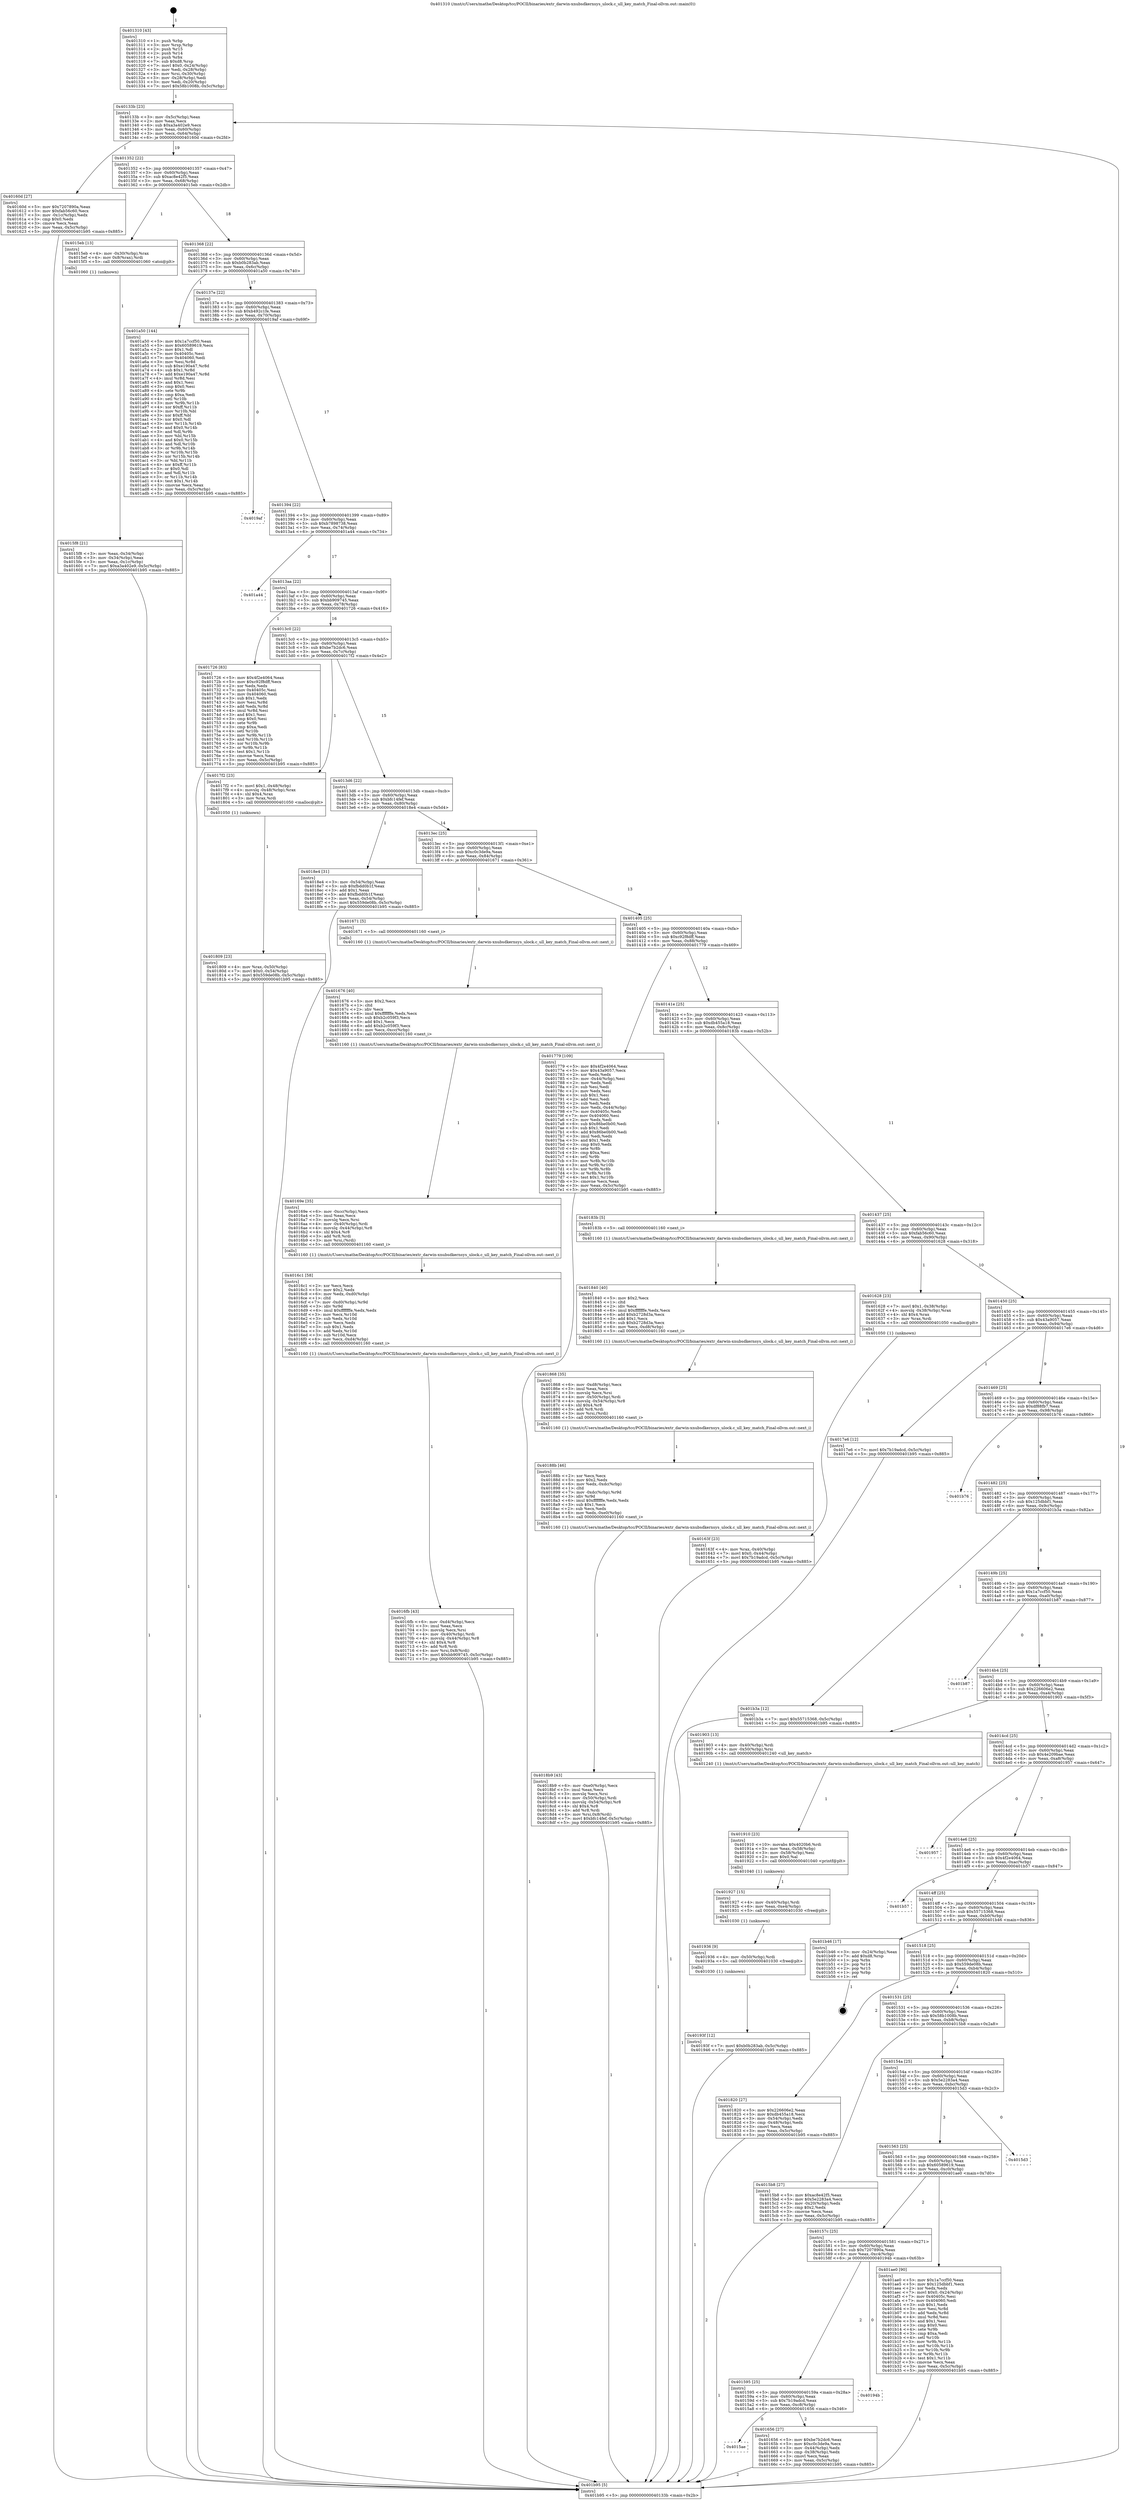 digraph "0x401310" {
  label = "0x401310 (/mnt/c/Users/mathe/Desktop/tcc/POCII/binaries/extr_darwin-xnubsdkernsys_ulock.c_ull_key_match_Final-ollvm.out::main(0))"
  labelloc = "t"
  node[shape=record]

  Entry [label="",width=0.3,height=0.3,shape=circle,fillcolor=black,style=filled]
  "0x40133b" [label="{
     0x40133b [23]\l
     | [instrs]\l
     &nbsp;&nbsp;0x40133b \<+3\>: mov -0x5c(%rbp),%eax\l
     &nbsp;&nbsp;0x40133e \<+2\>: mov %eax,%ecx\l
     &nbsp;&nbsp;0x401340 \<+6\>: sub $0xa3a402e9,%ecx\l
     &nbsp;&nbsp;0x401346 \<+3\>: mov %eax,-0x60(%rbp)\l
     &nbsp;&nbsp;0x401349 \<+3\>: mov %ecx,-0x64(%rbp)\l
     &nbsp;&nbsp;0x40134c \<+6\>: je 000000000040160d \<main+0x2fd\>\l
  }"]
  "0x40160d" [label="{
     0x40160d [27]\l
     | [instrs]\l
     &nbsp;&nbsp;0x40160d \<+5\>: mov $0x7207890a,%eax\l
     &nbsp;&nbsp;0x401612 \<+5\>: mov $0xfab56c60,%ecx\l
     &nbsp;&nbsp;0x401617 \<+3\>: mov -0x1c(%rbp),%edx\l
     &nbsp;&nbsp;0x40161a \<+3\>: cmp $0x0,%edx\l
     &nbsp;&nbsp;0x40161d \<+3\>: cmove %ecx,%eax\l
     &nbsp;&nbsp;0x401620 \<+3\>: mov %eax,-0x5c(%rbp)\l
     &nbsp;&nbsp;0x401623 \<+5\>: jmp 0000000000401b95 \<main+0x885\>\l
  }"]
  "0x401352" [label="{
     0x401352 [22]\l
     | [instrs]\l
     &nbsp;&nbsp;0x401352 \<+5\>: jmp 0000000000401357 \<main+0x47\>\l
     &nbsp;&nbsp;0x401357 \<+3\>: mov -0x60(%rbp),%eax\l
     &nbsp;&nbsp;0x40135a \<+5\>: sub $0xac8e42f5,%eax\l
     &nbsp;&nbsp;0x40135f \<+3\>: mov %eax,-0x68(%rbp)\l
     &nbsp;&nbsp;0x401362 \<+6\>: je 00000000004015eb \<main+0x2db\>\l
  }"]
  Exit [label="",width=0.3,height=0.3,shape=circle,fillcolor=black,style=filled,peripheries=2]
  "0x4015eb" [label="{
     0x4015eb [13]\l
     | [instrs]\l
     &nbsp;&nbsp;0x4015eb \<+4\>: mov -0x30(%rbp),%rax\l
     &nbsp;&nbsp;0x4015ef \<+4\>: mov 0x8(%rax),%rdi\l
     &nbsp;&nbsp;0x4015f3 \<+5\>: call 0000000000401060 \<atoi@plt\>\l
     | [calls]\l
     &nbsp;&nbsp;0x401060 \{1\} (unknown)\l
  }"]
  "0x401368" [label="{
     0x401368 [22]\l
     | [instrs]\l
     &nbsp;&nbsp;0x401368 \<+5\>: jmp 000000000040136d \<main+0x5d\>\l
     &nbsp;&nbsp;0x40136d \<+3\>: mov -0x60(%rbp),%eax\l
     &nbsp;&nbsp;0x401370 \<+5\>: sub $0xb0b283ab,%eax\l
     &nbsp;&nbsp;0x401375 \<+3\>: mov %eax,-0x6c(%rbp)\l
     &nbsp;&nbsp;0x401378 \<+6\>: je 0000000000401a50 \<main+0x740\>\l
  }"]
  "0x40193f" [label="{
     0x40193f [12]\l
     | [instrs]\l
     &nbsp;&nbsp;0x40193f \<+7\>: movl $0xb0b283ab,-0x5c(%rbp)\l
     &nbsp;&nbsp;0x401946 \<+5\>: jmp 0000000000401b95 \<main+0x885\>\l
  }"]
  "0x401a50" [label="{
     0x401a50 [144]\l
     | [instrs]\l
     &nbsp;&nbsp;0x401a50 \<+5\>: mov $0x1a7ccf50,%eax\l
     &nbsp;&nbsp;0x401a55 \<+5\>: mov $0x60589619,%ecx\l
     &nbsp;&nbsp;0x401a5a \<+2\>: mov $0x1,%dl\l
     &nbsp;&nbsp;0x401a5c \<+7\>: mov 0x40405c,%esi\l
     &nbsp;&nbsp;0x401a63 \<+7\>: mov 0x404060,%edi\l
     &nbsp;&nbsp;0x401a6a \<+3\>: mov %esi,%r8d\l
     &nbsp;&nbsp;0x401a6d \<+7\>: sub $0xe190a47,%r8d\l
     &nbsp;&nbsp;0x401a74 \<+4\>: sub $0x1,%r8d\l
     &nbsp;&nbsp;0x401a78 \<+7\>: add $0xe190a47,%r8d\l
     &nbsp;&nbsp;0x401a7f \<+4\>: imul %r8d,%esi\l
     &nbsp;&nbsp;0x401a83 \<+3\>: and $0x1,%esi\l
     &nbsp;&nbsp;0x401a86 \<+3\>: cmp $0x0,%esi\l
     &nbsp;&nbsp;0x401a89 \<+4\>: sete %r9b\l
     &nbsp;&nbsp;0x401a8d \<+3\>: cmp $0xa,%edi\l
     &nbsp;&nbsp;0x401a90 \<+4\>: setl %r10b\l
     &nbsp;&nbsp;0x401a94 \<+3\>: mov %r9b,%r11b\l
     &nbsp;&nbsp;0x401a97 \<+4\>: xor $0xff,%r11b\l
     &nbsp;&nbsp;0x401a9b \<+3\>: mov %r10b,%bl\l
     &nbsp;&nbsp;0x401a9e \<+3\>: xor $0xff,%bl\l
     &nbsp;&nbsp;0x401aa1 \<+3\>: xor $0x0,%dl\l
     &nbsp;&nbsp;0x401aa4 \<+3\>: mov %r11b,%r14b\l
     &nbsp;&nbsp;0x401aa7 \<+4\>: and $0x0,%r14b\l
     &nbsp;&nbsp;0x401aab \<+3\>: and %dl,%r9b\l
     &nbsp;&nbsp;0x401aae \<+3\>: mov %bl,%r15b\l
     &nbsp;&nbsp;0x401ab1 \<+4\>: and $0x0,%r15b\l
     &nbsp;&nbsp;0x401ab5 \<+3\>: and %dl,%r10b\l
     &nbsp;&nbsp;0x401ab8 \<+3\>: or %r9b,%r14b\l
     &nbsp;&nbsp;0x401abb \<+3\>: or %r10b,%r15b\l
     &nbsp;&nbsp;0x401abe \<+3\>: xor %r15b,%r14b\l
     &nbsp;&nbsp;0x401ac1 \<+3\>: or %bl,%r11b\l
     &nbsp;&nbsp;0x401ac4 \<+4\>: xor $0xff,%r11b\l
     &nbsp;&nbsp;0x401ac8 \<+3\>: or $0x0,%dl\l
     &nbsp;&nbsp;0x401acb \<+3\>: and %dl,%r11b\l
     &nbsp;&nbsp;0x401ace \<+3\>: or %r11b,%r14b\l
     &nbsp;&nbsp;0x401ad1 \<+4\>: test $0x1,%r14b\l
     &nbsp;&nbsp;0x401ad5 \<+3\>: cmovne %ecx,%eax\l
     &nbsp;&nbsp;0x401ad8 \<+3\>: mov %eax,-0x5c(%rbp)\l
     &nbsp;&nbsp;0x401adb \<+5\>: jmp 0000000000401b95 \<main+0x885\>\l
  }"]
  "0x40137e" [label="{
     0x40137e [22]\l
     | [instrs]\l
     &nbsp;&nbsp;0x40137e \<+5\>: jmp 0000000000401383 \<main+0x73\>\l
     &nbsp;&nbsp;0x401383 \<+3\>: mov -0x60(%rbp),%eax\l
     &nbsp;&nbsp;0x401386 \<+5\>: sub $0xb492c1fe,%eax\l
     &nbsp;&nbsp;0x40138b \<+3\>: mov %eax,-0x70(%rbp)\l
     &nbsp;&nbsp;0x40138e \<+6\>: je 00000000004019af \<main+0x69f\>\l
  }"]
  "0x401936" [label="{
     0x401936 [9]\l
     | [instrs]\l
     &nbsp;&nbsp;0x401936 \<+4\>: mov -0x50(%rbp),%rdi\l
     &nbsp;&nbsp;0x40193a \<+5\>: call 0000000000401030 \<free@plt\>\l
     | [calls]\l
     &nbsp;&nbsp;0x401030 \{1\} (unknown)\l
  }"]
  "0x4019af" [label="{
     0x4019af\l
  }", style=dashed]
  "0x401394" [label="{
     0x401394 [22]\l
     | [instrs]\l
     &nbsp;&nbsp;0x401394 \<+5\>: jmp 0000000000401399 \<main+0x89\>\l
     &nbsp;&nbsp;0x401399 \<+3\>: mov -0x60(%rbp),%eax\l
     &nbsp;&nbsp;0x40139c \<+5\>: sub $0xb7898738,%eax\l
     &nbsp;&nbsp;0x4013a1 \<+3\>: mov %eax,-0x74(%rbp)\l
     &nbsp;&nbsp;0x4013a4 \<+6\>: je 0000000000401a44 \<main+0x734\>\l
  }"]
  "0x401927" [label="{
     0x401927 [15]\l
     | [instrs]\l
     &nbsp;&nbsp;0x401927 \<+4\>: mov -0x40(%rbp),%rdi\l
     &nbsp;&nbsp;0x40192b \<+6\>: mov %eax,-0xe4(%rbp)\l
     &nbsp;&nbsp;0x401931 \<+5\>: call 0000000000401030 \<free@plt\>\l
     | [calls]\l
     &nbsp;&nbsp;0x401030 \{1\} (unknown)\l
  }"]
  "0x401a44" [label="{
     0x401a44\l
  }", style=dashed]
  "0x4013aa" [label="{
     0x4013aa [22]\l
     | [instrs]\l
     &nbsp;&nbsp;0x4013aa \<+5\>: jmp 00000000004013af \<main+0x9f\>\l
     &nbsp;&nbsp;0x4013af \<+3\>: mov -0x60(%rbp),%eax\l
     &nbsp;&nbsp;0x4013b2 \<+5\>: sub $0xbb909745,%eax\l
     &nbsp;&nbsp;0x4013b7 \<+3\>: mov %eax,-0x78(%rbp)\l
     &nbsp;&nbsp;0x4013ba \<+6\>: je 0000000000401726 \<main+0x416\>\l
  }"]
  "0x401910" [label="{
     0x401910 [23]\l
     | [instrs]\l
     &nbsp;&nbsp;0x401910 \<+10\>: movabs $0x4020b6,%rdi\l
     &nbsp;&nbsp;0x40191a \<+3\>: mov %eax,-0x58(%rbp)\l
     &nbsp;&nbsp;0x40191d \<+3\>: mov -0x58(%rbp),%esi\l
     &nbsp;&nbsp;0x401920 \<+2\>: mov $0x0,%al\l
     &nbsp;&nbsp;0x401922 \<+5\>: call 0000000000401040 \<printf@plt\>\l
     | [calls]\l
     &nbsp;&nbsp;0x401040 \{1\} (unknown)\l
  }"]
  "0x401726" [label="{
     0x401726 [83]\l
     | [instrs]\l
     &nbsp;&nbsp;0x401726 \<+5\>: mov $0x4f2e4064,%eax\l
     &nbsp;&nbsp;0x40172b \<+5\>: mov $0xc92f8dff,%ecx\l
     &nbsp;&nbsp;0x401730 \<+2\>: xor %edx,%edx\l
     &nbsp;&nbsp;0x401732 \<+7\>: mov 0x40405c,%esi\l
     &nbsp;&nbsp;0x401739 \<+7\>: mov 0x404060,%edi\l
     &nbsp;&nbsp;0x401740 \<+3\>: sub $0x1,%edx\l
     &nbsp;&nbsp;0x401743 \<+3\>: mov %esi,%r8d\l
     &nbsp;&nbsp;0x401746 \<+3\>: add %edx,%r8d\l
     &nbsp;&nbsp;0x401749 \<+4\>: imul %r8d,%esi\l
     &nbsp;&nbsp;0x40174d \<+3\>: and $0x1,%esi\l
     &nbsp;&nbsp;0x401750 \<+3\>: cmp $0x0,%esi\l
     &nbsp;&nbsp;0x401753 \<+4\>: sete %r9b\l
     &nbsp;&nbsp;0x401757 \<+3\>: cmp $0xa,%edi\l
     &nbsp;&nbsp;0x40175a \<+4\>: setl %r10b\l
     &nbsp;&nbsp;0x40175e \<+3\>: mov %r9b,%r11b\l
     &nbsp;&nbsp;0x401761 \<+3\>: and %r10b,%r11b\l
     &nbsp;&nbsp;0x401764 \<+3\>: xor %r10b,%r9b\l
     &nbsp;&nbsp;0x401767 \<+3\>: or %r9b,%r11b\l
     &nbsp;&nbsp;0x40176a \<+4\>: test $0x1,%r11b\l
     &nbsp;&nbsp;0x40176e \<+3\>: cmovne %ecx,%eax\l
     &nbsp;&nbsp;0x401771 \<+3\>: mov %eax,-0x5c(%rbp)\l
     &nbsp;&nbsp;0x401774 \<+5\>: jmp 0000000000401b95 \<main+0x885\>\l
  }"]
  "0x4013c0" [label="{
     0x4013c0 [22]\l
     | [instrs]\l
     &nbsp;&nbsp;0x4013c0 \<+5\>: jmp 00000000004013c5 \<main+0xb5\>\l
     &nbsp;&nbsp;0x4013c5 \<+3\>: mov -0x60(%rbp),%eax\l
     &nbsp;&nbsp;0x4013c8 \<+5\>: sub $0xbe7b2dc6,%eax\l
     &nbsp;&nbsp;0x4013cd \<+3\>: mov %eax,-0x7c(%rbp)\l
     &nbsp;&nbsp;0x4013d0 \<+6\>: je 00000000004017f2 \<main+0x4e2\>\l
  }"]
  "0x4018b9" [label="{
     0x4018b9 [43]\l
     | [instrs]\l
     &nbsp;&nbsp;0x4018b9 \<+6\>: mov -0xe0(%rbp),%ecx\l
     &nbsp;&nbsp;0x4018bf \<+3\>: imul %eax,%ecx\l
     &nbsp;&nbsp;0x4018c2 \<+3\>: movslq %ecx,%rsi\l
     &nbsp;&nbsp;0x4018c5 \<+4\>: mov -0x50(%rbp),%rdi\l
     &nbsp;&nbsp;0x4018c9 \<+4\>: movslq -0x54(%rbp),%r8\l
     &nbsp;&nbsp;0x4018cd \<+4\>: shl $0x4,%r8\l
     &nbsp;&nbsp;0x4018d1 \<+3\>: add %r8,%rdi\l
     &nbsp;&nbsp;0x4018d4 \<+4\>: mov %rsi,0x8(%rdi)\l
     &nbsp;&nbsp;0x4018d8 \<+7\>: movl $0xbfc14fef,-0x5c(%rbp)\l
     &nbsp;&nbsp;0x4018df \<+5\>: jmp 0000000000401b95 \<main+0x885\>\l
  }"]
  "0x4017f2" [label="{
     0x4017f2 [23]\l
     | [instrs]\l
     &nbsp;&nbsp;0x4017f2 \<+7\>: movl $0x1,-0x48(%rbp)\l
     &nbsp;&nbsp;0x4017f9 \<+4\>: movslq -0x48(%rbp),%rax\l
     &nbsp;&nbsp;0x4017fd \<+4\>: shl $0x4,%rax\l
     &nbsp;&nbsp;0x401801 \<+3\>: mov %rax,%rdi\l
     &nbsp;&nbsp;0x401804 \<+5\>: call 0000000000401050 \<malloc@plt\>\l
     | [calls]\l
     &nbsp;&nbsp;0x401050 \{1\} (unknown)\l
  }"]
  "0x4013d6" [label="{
     0x4013d6 [22]\l
     | [instrs]\l
     &nbsp;&nbsp;0x4013d6 \<+5\>: jmp 00000000004013db \<main+0xcb\>\l
     &nbsp;&nbsp;0x4013db \<+3\>: mov -0x60(%rbp),%eax\l
     &nbsp;&nbsp;0x4013de \<+5\>: sub $0xbfc14fef,%eax\l
     &nbsp;&nbsp;0x4013e3 \<+3\>: mov %eax,-0x80(%rbp)\l
     &nbsp;&nbsp;0x4013e6 \<+6\>: je 00000000004018e4 \<main+0x5d4\>\l
  }"]
  "0x40188b" [label="{
     0x40188b [46]\l
     | [instrs]\l
     &nbsp;&nbsp;0x40188b \<+2\>: xor %ecx,%ecx\l
     &nbsp;&nbsp;0x40188d \<+5\>: mov $0x2,%edx\l
     &nbsp;&nbsp;0x401892 \<+6\>: mov %edx,-0xdc(%rbp)\l
     &nbsp;&nbsp;0x401898 \<+1\>: cltd\l
     &nbsp;&nbsp;0x401899 \<+7\>: mov -0xdc(%rbp),%r9d\l
     &nbsp;&nbsp;0x4018a0 \<+3\>: idiv %r9d\l
     &nbsp;&nbsp;0x4018a3 \<+6\>: imul $0xfffffffe,%edx,%edx\l
     &nbsp;&nbsp;0x4018a9 \<+3\>: sub $0x1,%ecx\l
     &nbsp;&nbsp;0x4018ac \<+2\>: sub %ecx,%edx\l
     &nbsp;&nbsp;0x4018ae \<+6\>: mov %edx,-0xe0(%rbp)\l
     &nbsp;&nbsp;0x4018b4 \<+5\>: call 0000000000401160 \<next_i\>\l
     | [calls]\l
     &nbsp;&nbsp;0x401160 \{1\} (/mnt/c/Users/mathe/Desktop/tcc/POCII/binaries/extr_darwin-xnubsdkernsys_ulock.c_ull_key_match_Final-ollvm.out::next_i)\l
  }"]
  "0x4018e4" [label="{
     0x4018e4 [31]\l
     | [instrs]\l
     &nbsp;&nbsp;0x4018e4 \<+3\>: mov -0x54(%rbp),%eax\l
     &nbsp;&nbsp;0x4018e7 \<+5\>: sub $0xfbdd0b1f,%eax\l
     &nbsp;&nbsp;0x4018ec \<+3\>: add $0x1,%eax\l
     &nbsp;&nbsp;0x4018ef \<+5\>: add $0xfbdd0b1f,%eax\l
     &nbsp;&nbsp;0x4018f4 \<+3\>: mov %eax,-0x54(%rbp)\l
     &nbsp;&nbsp;0x4018f7 \<+7\>: movl $0x559de08b,-0x5c(%rbp)\l
     &nbsp;&nbsp;0x4018fe \<+5\>: jmp 0000000000401b95 \<main+0x885\>\l
  }"]
  "0x4013ec" [label="{
     0x4013ec [25]\l
     | [instrs]\l
     &nbsp;&nbsp;0x4013ec \<+5\>: jmp 00000000004013f1 \<main+0xe1\>\l
     &nbsp;&nbsp;0x4013f1 \<+3\>: mov -0x60(%rbp),%eax\l
     &nbsp;&nbsp;0x4013f4 \<+5\>: sub $0xc0c3de9a,%eax\l
     &nbsp;&nbsp;0x4013f9 \<+6\>: mov %eax,-0x84(%rbp)\l
     &nbsp;&nbsp;0x4013ff \<+6\>: je 0000000000401671 \<main+0x361\>\l
  }"]
  "0x401868" [label="{
     0x401868 [35]\l
     | [instrs]\l
     &nbsp;&nbsp;0x401868 \<+6\>: mov -0xd8(%rbp),%ecx\l
     &nbsp;&nbsp;0x40186e \<+3\>: imul %eax,%ecx\l
     &nbsp;&nbsp;0x401871 \<+3\>: movslq %ecx,%rsi\l
     &nbsp;&nbsp;0x401874 \<+4\>: mov -0x50(%rbp),%rdi\l
     &nbsp;&nbsp;0x401878 \<+4\>: movslq -0x54(%rbp),%r8\l
     &nbsp;&nbsp;0x40187c \<+4\>: shl $0x4,%r8\l
     &nbsp;&nbsp;0x401880 \<+3\>: add %r8,%rdi\l
     &nbsp;&nbsp;0x401883 \<+3\>: mov %rsi,(%rdi)\l
     &nbsp;&nbsp;0x401886 \<+5\>: call 0000000000401160 \<next_i\>\l
     | [calls]\l
     &nbsp;&nbsp;0x401160 \{1\} (/mnt/c/Users/mathe/Desktop/tcc/POCII/binaries/extr_darwin-xnubsdkernsys_ulock.c_ull_key_match_Final-ollvm.out::next_i)\l
  }"]
  "0x401671" [label="{
     0x401671 [5]\l
     | [instrs]\l
     &nbsp;&nbsp;0x401671 \<+5\>: call 0000000000401160 \<next_i\>\l
     | [calls]\l
     &nbsp;&nbsp;0x401160 \{1\} (/mnt/c/Users/mathe/Desktop/tcc/POCII/binaries/extr_darwin-xnubsdkernsys_ulock.c_ull_key_match_Final-ollvm.out::next_i)\l
  }"]
  "0x401405" [label="{
     0x401405 [25]\l
     | [instrs]\l
     &nbsp;&nbsp;0x401405 \<+5\>: jmp 000000000040140a \<main+0xfa\>\l
     &nbsp;&nbsp;0x40140a \<+3\>: mov -0x60(%rbp),%eax\l
     &nbsp;&nbsp;0x40140d \<+5\>: sub $0xc92f8dff,%eax\l
     &nbsp;&nbsp;0x401412 \<+6\>: mov %eax,-0x88(%rbp)\l
     &nbsp;&nbsp;0x401418 \<+6\>: je 0000000000401779 \<main+0x469\>\l
  }"]
  "0x401840" [label="{
     0x401840 [40]\l
     | [instrs]\l
     &nbsp;&nbsp;0x401840 \<+5\>: mov $0x2,%ecx\l
     &nbsp;&nbsp;0x401845 \<+1\>: cltd\l
     &nbsp;&nbsp;0x401846 \<+2\>: idiv %ecx\l
     &nbsp;&nbsp;0x401848 \<+6\>: imul $0xfffffffe,%edx,%ecx\l
     &nbsp;&nbsp;0x40184e \<+6\>: add $0xb2728d3a,%ecx\l
     &nbsp;&nbsp;0x401854 \<+3\>: add $0x1,%ecx\l
     &nbsp;&nbsp;0x401857 \<+6\>: sub $0xb2728d3a,%ecx\l
     &nbsp;&nbsp;0x40185d \<+6\>: mov %ecx,-0xd8(%rbp)\l
     &nbsp;&nbsp;0x401863 \<+5\>: call 0000000000401160 \<next_i\>\l
     | [calls]\l
     &nbsp;&nbsp;0x401160 \{1\} (/mnt/c/Users/mathe/Desktop/tcc/POCII/binaries/extr_darwin-xnubsdkernsys_ulock.c_ull_key_match_Final-ollvm.out::next_i)\l
  }"]
  "0x401779" [label="{
     0x401779 [109]\l
     | [instrs]\l
     &nbsp;&nbsp;0x401779 \<+5\>: mov $0x4f2e4064,%eax\l
     &nbsp;&nbsp;0x40177e \<+5\>: mov $0x43a9057,%ecx\l
     &nbsp;&nbsp;0x401783 \<+2\>: xor %edx,%edx\l
     &nbsp;&nbsp;0x401785 \<+3\>: mov -0x44(%rbp),%esi\l
     &nbsp;&nbsp;0x401788 \<+2\>: mov %edx,%edi\l
     &nbsp;&nbsp;0x40178a \<+2\>: sub %esi,%edi\l
     &nbsp;&nbsp;0x40178c \<+2\>: mov %edx,%esi\l
     &nbsp;&nbsp;0x40178e \<+3\>: sub $0x1,%esi\l
     &nbsp;&nbsp;0x401791 \<+2\>: add %esi,%edi\l
     &nbsp;&nbsp;0x401793 \<+2\>: sub %edi,%edx\l
     &nbsp;&nbsp;0x401795 \<+3\>: mov %edx,-0x44(%rbp)\l
     &nbsp;&nbsp;0x401798 \<+7\>: mov 0x40405c,%edx\l
     &nbsp;&nbsp;0x40179f \<+7\>: mov 0x404060,%esi\l
     &nbsp;&nbsp;0x4017a6 \<+2\>: mov %edx,%edi\l
     &nbsp;&nbsp;0x4017a8 \<+6\>: sub $0x86be0b00,%edi\l
     &nbsp;&nbsp;0x4017ae \<+3\>: sub $0x1,%edi\l
     &nbsp;&nbsp;0x4017b1 \<+6\>: add $0x86be0b00,%edi\l
     &nbsp;&nbsp;0x4017b7 \<+3\>: imul %edi,%edx\l
     &nbsp;&nbsp;0x4017ba \<+3\>: and $0x1,%edx\l
     &nbsp;&nbsp;0x4017bd \<+3\>: cmp $0x0,%edx\l
     &nbsp;&nbsp;0x4017c0 \<+4\>: sete %r8b\l
     &nbsp;&nbsp;0x4017c4 \<+3\>: cmp $0xa,%esi\l
     &nbsp;&nbsp;0x4017c7 \<+4\>: setl %r9b\l
     &nbsp;&nbsp;0x4017cb \<+3\>: mov %r8b,%r10b\l
     &nbsp;&nbsp;0x4017ce \<+3\>: and %r9b,%r10b\l
     &nbsp;&nbsp;0x4017d1 \<+3\>: xor %r9b,%r8b\l
     &nbsp;&nbsp;0x4017d4 \<+3\>: or %r8b,%r10b\l
     &nbsp;&nbsp;0x4017d7 \<+4\>: test $0x1,%r10b\l
     &nbsp;&nbsp;0x4017db \<+3\>: cmovne %ecx,%eax\l
     &nbsp;&nbsp;0x4017de \<+3\>: mov %eax,-0x5c(%rbp)\l
     &nbsp;&nbsp;0x4017e1 \<+5\>: jmp 0000000000401b95 \<main+0x885\>\l
  }"]
  "0x40141e" [label="{
     0x40141e [25]\l
     | [instrs]\l
     &nbsp;&nbsp;0x40141e \<+5\>: jmp 0000000000401423 \<main+0x113\>\l
     &nbsp;&nbsp;0x401423 \<+3\>: mov -0x60(%rbp),%eax\l
     &nbsp;&nbsp;0x401426 \<+5\>: sub $0xdb455a18,%eax\l
     &nbsp;&nbsp;0x40142b \<+6\>: mov %eax,-0x8c(%rbp)\l
     &nbsp;&nbsp;0x401431 \<+6\>: je 000000000040183b \<main+0x52b\>\l
  }"]
  "0x401809" [label="{
     0x401809 [23]\l
     | [instrs]\l
     &nbsp;&nbsp;0x401809 \<+4\>: mov %rax,-0x50(%rbp)\l
     &nbsp;&nbsp;0x40180d \<+7\>: movl $0x0,-0x54(%rbp)\l
     &nbsp;&nbsp;0x401814 \<+7\>: movl $0x559de08b,-0x5c(%rbp)\l
     &nbsp;&nbsp;0x40181b \<+5\>: jmp 0000000000401b95 \<main+0x885\>\l
  }"]
  "0x40183b" [label="{
     0x40183b [5]\l
     | [instrs]\l
     &nbsp;&nbsp;0x40183b \<+5\>: call 0000000000401160 \<next_i\>\l
     | [calls]\l
     &nbsp;&nbsp;0x401160 \{1\} (/mnt/c/Users/mathe/Desktop/tcc/POCII/binaries/extr_darwin-xnubsdkernsys_ulock.c_ull_key_match_Final-ollvm.out::next_i)\l
  }"]
  "0x401437" [label="{
     0x401437 [25]\l
     | [instrs]\l
     &nbsp;&nbsp;0x401437 \<+5\>: jmp 000000000040143c \<main+0x12c\>\l
     &nbsp;&nbsp;0x40143c \<+3\>: mov -0x60(%rbp),%eax\l
     &nbsp;&nbsp;0x40143f \<+5\>: sub $0xfab56c60,%eax\l
     &nbsp;&nbsp;0x401444 \<+6\>: mov %eax,-0x90(%rbp)\l
     &nbsp;&nbsp;0x40144a \<+6\>: je 0000000000401628 \<main+0x318\>\l
  }"]
  "0x4016fb" [label="{
     0x4016fb [43]\l
     | [instrs]\l
     &nbsp;&nbsp;0x4016fb \<+6\>: mov -0xd4(%rbp),%ecx\l
     &nbsp;&nbsp;0x401701 \<+3\>: imul %eax,%ecx\l
     &nbsp;&nbsp;0x401704 \<+3\>: movslq %ecx,%rsi\l
     &nbsp;&nbsp;0x401707 \<+4\>: mov -0x40(%rbp),%rdi\l
     &nbsp;&nbsp;0x40170b \<+4\>: movslq -0x44(%rbp),%r8\l
     &nbsp;&nbsp;0x40170f \<+4\>: shl $0x4,%r8\l
     &nbsp;&nbsp;0x401713 \<+3\>: add %r8,%rdi\l
     &nbsp;&nbsp;0x401716 \<+4\>: mov %rsi,0x8(%rdi)\l
     &nbsp;&nbsp;0x40171a \<+7\>: movl $0xbb909745,-0x5c(%rbp)\l
     &nbsp;&nbsp;0x401721 \<+5\>: jmp 0000000000401b95 \<main+0x885\>\l
  }"]
  "0x401628" [label="{
     0x401628 [23]\l
     | [instrs]\l
     &nbsp;&nbsp;0x401628 \<+7\>: movl $0x1,-0x38(%rbp)\l
     &nbsp;&nbsp;0x40162f \<+4\>: movslq -0x38(%rbp),%rax\l
     &nbsp;&nbsp;0x401633 \<+4\>: shl $0x4,%rax\l
     &nbsp;&nbsp;0x401637 \<+3\>: mov %rax,%rdi\l
     &nbsp;&nbsp;0x40163a \<+5\>: call 0000000000401050 \<malloc@plt\>\l
     | [calls]\l
     &nbsp;&nbsp;0x401050 \{1\} (unknown)\l
  }"]
  "0x401450" [label="{
     0x401450 [25]\l
     | [instrs]\l
     &nbsp;&nbsp;0x401450 \<+5\>: jmp 0000000000401455 \<main+0x145\>\l
     &nbsp;&nbsp;0x401455 \<+3\>: mov -0x60(%rbp),%eax\l
     &nbsp;&nbsp;0x401458 \<+5\>: sub $0x43a9057,%eax\l
     &nbsp;&nbsp;0x40145d \<+6\>: mov %eax,-0x94(%rbp)\l
     &nbsp;&nbsp;0x401463 \<+6\>: je 00000000004017e6 \<main+0x4d6\>\l
  }"]
  "0x4016c1" [label="{
     0x4016c1 [58]\l
     | [instrs]\l
     &nbsp;&nbsp;0x4016c1 \<+2\>: xor %ecx,%ecx\l
     &nbsp;&nbsp;0x4016c3 \<+5\>: mov $0x2,%edx\l
     &nbsp;&nbsp;0x4016c8 \<+6\>: mov %edx,-0xd0(%rbp)\l
     &nbsp;&nbsp;0x4016ce \<+1\>: cltd\l
     &nbsp;&nbsp;0x4016cf \<+7\>: mov -0xd0(%rbp),%r9d\l
     &nbsp;&nbsp;0x4016d6 \<+3\>: idiv %r9d\l
     &nbsp;&nbsp;0x4016d9 \<+6\>: imul $0xfffffffe,%edx,%edx\l
     &nbsp;&nbsp;0x4016df \<+3\>: mov %ecx,%r10d\l
     &nbsp;&nbsp;0x4016e2 \<+3\>: sub %edx,%r10d\l
     &nbsp;&nbsp;0x4016e5 \<+2\>: mov %ecx,%edx\l
     &nbsp;&nbsp;0x4016e7 \<+3\>: sub $0x1,%edx\l
     &nbsp;&nbsp;0x4016ea \<+3\>: add %edx,%r10d\l
     &nbsp;&nbsp;0x4016ed \<+3\>: sub %r10d,%ecx\l
     &nbsp;&nbsp;0x4016f0 \<+6\>: mov %ecx,-0xd4(%rbp)\l
     &nbsp;&nbsp;0x4016f6 \<+5\>: call 0000000000401160 \<next_i\>\l
     | [calls]\l
     &nbsp;&nbsp;0x401160 \{1\} (/mnt/c/Users/mathe/Desktop/tcc/POCII/binaries/extr_darwin-xnubsdkernsys_ulock.c_ull_key_match_Final-ollvm.out::next_i)\l
  }"]
  "0x4017e6" [label="{
     0x4017e6 [12]\l
     | [instrs]\l
     &nbsp;&nbsp;0x4017e6 \<+7\>: movl $0x7b19adcd,-0x5c(%rbp)\l
     &nbsp;&nbsp;0x4017ed \<+5\>: jmp 0000000000401b95 \<main+0x885\>\l
  }"]
  "0x401469" [label="{
     0x401469 [25]\l
     | [instrs]\l
     &nbsp;&nbsp;0x401469 \<+5\>: jmp 000000000040146e \<main+0x15e\>\l
     &nbsp;&nbsp;0x40146e \<+3\>: mov -0x60(%rbp),%eax\l
     &nbsp;&nbsp;0x401471 \<+5\>: sub $0xdf88fb7,%eax\l
     &nbsp;&nbsp;0x401476 \<+6\>: mov %eax,-0x98(%rbp)\l
     &nbsp;&nbsp;0x40147c \<+6\>: je 0000000000401b76 \<main+0x866\>\l
  }"]
  "0x40169e" [label="{
     0x40169e [35]\l
     | [instrs]\l
     &nbsp;&nbsp;0x40169e \<+6\>: mov -0xcc(%rbp),%ecx\l
     &nbsp;&nbsp;0x4016a4 \<+3\>: imul %eax,%ecx\l
     &nbsp;&nbsp;0x4016a7 \<+3\>: movslq %ecx,%rsi\l
     &nbsp;&nbsp;0x4016aa \<+4\>: mov -0x40(%rbp),%rdi\l
     &nbsp;&nbsp;0x4016ae \<+4\>: movslq -0x44(%rbp),%r8\l
     &nbsp;&nbsp;0x4016b2 \<+4\>: shl $0x4,%r8\l
     &nbsp;&nbsp;0x4016b6 \<+3\>: add %r8,%rdi\l
     &nbsp;&nbsp;0x4016b9 \<+3\>: mov %rsi,(%rdi)\l
     &nbsp;&nbsp;0x4016bc \<+5\>: call 0000000000401160 \<next_i\>\l
     | [calls]\l
     &nbsp;&nbsp;0x401160 \{1\} (/mnt/c/Users/mathe/Desktop/tcc/POCII/binaries/extr_darwin-xnubsdkernsys_ulock.c_ull_key_match_Final-ollvm.out::next_i)\l
  }"]
  "0x401b76" [label="{
     0x401b76\l
  }", style=dashed]
  "0x401482" [label="{
     0x401482 [25]\l
     | [instrs]\l
     &nbsp;&nbsp;0x401482 \<+5\>: jmp 0000000000401487 \<main+0x177\>\l
     &nbsp;&nbsp;0x401487 \<+3\>: mov -0x60(%rbp),%eax\l
     &nbsp;&nbsp;0x40148a \<+5\>: sub $0x125dbbf1,%eax\l
     &nbsp;&nbsp;0x40148f \<+6\>: mov %eax,-0x9c(%rbp)\l
     &nbsp;&nbsp;0x401495 \<+6\>: je 0000000000401b3a \<main+0x82a\>\l
  }"]
  "0x401676" [label="{
     0x401676 [40]\l
     | [instrs]\l
     &nbsp;&nbsp;0x401676 \<+5\>: mov $0x2,%ecx\l
     &nbsp;&nbsp;0x40167b \<+1\>: cltd\l
     &nbsp;&nbsp;0x40167c \<+2\>: idiv %ecx\l
     &nbsp;&nbsp;0x40167e \<+6\>: imul $0xfffffffe,%edx,%ecx\l
     &nbsp;&nbsp;0x401684 \<+6\>: sub $0xb2c059f3,%ecx\l
     &nbsp;&nbsp;0x40168a \<+3\>: add $0x1,%ecx\l
     &nbsp;&nbsp;0x40168d \<+6\>: add $0xb2c059f3,%ecx\l
     &nbsp;&nbsp;0x401693 \<+6\>: mov %ecx,-0xcc(%rbp)\l
     &nbsp;&nbsp;0x401699 \<+5\>: call 0000000000401160 \<next_i\>\l
     | [calls]\l
     &nbsp;&nbsp;0x401160 \{1\} (/mnt/c/Users/mathe/Desktop/tcc/POCII/binaries/extr_darwin-xnubsdkernsys_ulock.c_ull_key_match_Final-ollvm.out::next_i)\l
  }"]
  "0x401b3a" [label="{
     0x401b3a [12]\l
     | [instrs]\l
     &nbsp;&nbsp;0x401b3a \<+7\>: movl $0x55715368,-0x5c(%rbp)\l
     &nbsp;&nbsp;0x401b41 \<+5\>: jmp 0000000000401b95 \<main+0x885\>\l
  }"]
  "0x40149b" [label="{
     0x40149b [25]\l
     | [instrs]\l
     &nbsp;&nbsp;0x40149b \<+5\>: jmp 00000000004014a0 \<main+0x190\>\l
     &nbsp;&nbsp;0x4014a0 \<+3\>: mov -0x60(%rbp),%eax\l
     &nbsp;&nbsp;0x4014a3 \<+5\>: sub $0x1a7ccf50,%eax\l
     &nbsp;&nbsp;0x4014a8 \<+6\>: mov %eax,-0xa0(%rbp)\l
     &nbsp;&nbsp;0x4014ae \<+6\>: je 0000000000401b87 \<main+0x877\>\l
  }"]
  "0x4015ae" [label="{
     0x4015ae\l
  }", style=dashed]
  "0x401b87" [label="{
     0x401b87\l
  }", style=dashed]
  "0x4014b4" [label="{
     0x4014b4 [25]\l
     | [instrs]\l
     &nbsp;&nbsp;0x4014b4 \<+5\>: jmp 00000000004014b9 \<main+0x1a9\>\l
     &nbsp;&nbsp;0x4014b9 \<+3\>: mov -0x60(%rbp),%eax\l
     &nbsp;&nbsp;0x4014bc \<+5\>: sub $0x226606e2,%eax\l
     &nbsp;&nbsp;0x4014c1 \<+6\>: mov %eax,-0xa4(%rbp)\l
     &nbsp;&nbsp;0x4014c7 \<+6\>: je 0000000000401903 \<main+0x5f3\>\l
  }"]
  "0x401656" [label="{
     0x401656 [27]\l
     | [instrs]\l
     &nbsp;&nbsp;0x401656 \<+5\>: mov $0xbe7b2dc6,%eax\l
     &nbsp;&nbsp;0x40165b \<+5\>: mov $0xc0c3de9a,%ecx\l
     &nbsp;&nbsp;0x401660 \<+3\>: mov -0x44(%rbp),%edx\l
     &nbsp;&nbsp;0x401663 \<+3\>: cmp -0x38(%rbp),%edx\l
     &nbsp;&nbsp;0x401666 \<+3\>: cmovl %ecx,%eax\l
     &nbsp;&nbsp;0x401669 \<+3\>: mov %eax,-0x5c(%rbp)\l
     &nbsp;&nbsp;0x40166c \<+5\>: jmp 0000000000401b95 \<main+0x885\>\l
  }"]
  "0x401903" [label="{
     0x401903 [13]\l
     | [instrs]\l
     &nbsp;&nbsp;0x401903 \<+4\>: mov -0x40(%rbp),%rdi\l
     &nbsp;&nbsp;0x401907 \<+4\>: mov -0x50(%rbp),%rsi\l
     &nbsp;&nbsp;0x40190b \<+5\>: call 0000000000401240 \<ull_key_match\>\l
     | [calls]\l
     &nbsp;&nbsp;0x401240 \{1\} (/mnt/c/Users/mathe/Desktop/tcc/POCII/binaries/extr_darwin-xnubsdkernsys_ulock.c_ull_key_match_Final-ollvm.out::ull_key_match)\l
  }"]
  "0x4014cd" [label="{
     0x4014cd [25]\l
     | [instrs]\l
     &nbsp;&nbsp;0x4014cd \<+5\>: jmp 00000000004014d2 \<main+0x1c2\>\l
     &nbsp;&nbsp;0x4014d2 \<+3\>: mov -0x60(%rbp),%eax\l
     &nbsp;&nbsp;0x4014d5 \<+5\>: sub $0x4e209bae,%eax\l
     &nbsp;&nbsp;0x4014da \<+6\>: mov %eax,-0xa8(%rbp)\l
     &nbsp;&nbsp;0x4014e0 \<+6\>: je 0000000000401957 \<main+0x647\>\l
  }"]
  "0x401595" [label="{
     0x401595 [25]\l
     | [instrs]\l
     &nbsp;&nbsp;0x401595 \<+5\>: jmp 000000000040159a \<main+0x28a\>\l
     &nbsp;&nbsp;0x40159a \<+3\>: mov -0x60(%rbp),%eax\l
     &nbsp;&nbsp;0x40159d \<+5\>: sub $0x7b19adcd,%eax\l
     &nbsp;&nbsp;0x4015a2 \<+6\>: mov %eax,-0xc8(%rbp)\l
     &nbsp;&nbsp;0x4015a8 \<+6\>: je 0000000000401656 \<main+0x346\>\l
  }"]
  "0x401957" [label="{
     0x401957\l
  }", style=dashed]
  "0x4014e6" [label="{
     0x4014e6 [25]\l
     | [instrs]\l
     &nbsp;&nbsp;0x4014e6 \<+5\>: jmp 00000000004014eb \<main+0x1db\>\l
     &nbsp;&nbsp;0x4014eb \<+3\>: mov -0x60(%rbp),%eax\l
     &nbsp;&nbsp;0x4014ee \<+5\>: sub $0x4f2e4064,%eax\l
     &nbsp;&nbsp;0x4014f3 \<+6\>: mov %eax,-0xac(%rbp)\l
     &nbsp;&nbsp;0x4014f9 \<+6\>: je 0000000000401b57 \<main+0x847\>\l
  }"]
  "0x40194b" [label="{
     0x40194b\l
  }", style=dashed]
  "0x401b57" [label="{
     0x401b57\l
  }", style=dashed]
  "0x4014ff" [label="{
     0x4014ff [25]\l
     | [instrs]\l
     &nbsp;&nbsp;0x4014ff \<+5\>: jmp 0000000000401504 \<main+0x1f4\>\l
     &nbsp;&nbsp;0x401504 \<+3\>: mov -0x60(%rbp),%eax\l
     &nbsp;&nbsp;0x401507 \<+5\>: sub $0x55715368,%eax\l
     &nbsp;&nbsp;0x40150c \<+6\>: mov %eax,-0xb0(%rbp)\l
     &nbsp;&nbsp;0x401512 \<+6\>: je 0000000000401b46 \<main+0x836\>\l
  }"]
  "0x40157c" [label="{
     0x40157c [25]\l
     | [instrs]\l
     &nbsp;&nbsp;0x40157c \<+5\>: jmp 0000000000401581 \<main+0x271\>\l
     &nbsp;&nbsp;0x401581 \<+3\>: mov -0x60(%rbp),%eax\l
     &nbsp;&nbsp;0x401584 \<+5\>: sub $0x7207890a,%eax\l
     &nbsp;&nbsp;0x401589 \<+6\>: mov %eax,-0xc4(%rbp)\l
     &nbsp;&nbsp;0x40158f \<+6\>: je 000000000040194b \<main+0x63b\>\l
  }"]
  "0x401b46" [label="{
     0x401b46 [17]\l
     | [instrs]\l
     &nbsp;&nbsp;0x401b46 \<+3\>: mov -0x24(%rbp),%eax\l
     &nbsp;&nbsp;0x401b49 \<+7\>: add $0xd8,%rsp\l
     &nbsp;&nbsp;0x401b50 \<+1\>: pop %rbx\l
     &nbsp;&nbsp;0x401b51 \<+2\>: pop %r14\l
     &nbsp;&nbsp;0x401b53 \<+2\>: pop %r15\l
     &nbsp;&nbsp;0x401b55 \<+1\>: pop %rbp\l
     &nbsp;&nbsp;0x401b56 \<+1\>: ret\l
  }"]
  "0x401518" [label="{
     0x401518 [25]\l
     | [instrs]\l
     &nbsp;&nbsp;0x401518 \<+5\>: jmp 000000000040151d \<main+0x20d\>\l
     &nbsp;&nbsp;0x40151d \<+3\>: mov -0x60(%rbp),%eax\l
     &nbsp;&nbsp;0x401520 \<+5\>: sub $0x559de08b,%eax\l
     &nbsp;&nbsp;0x401525 \<+6\>: mov %eax,-0xb4(%rbp)\l
     &nbsp;&nbsp;0x40152b \<+6\>: je 0000000000401820 \<main+0x510\>\l
  }"]
  "0x401ae0" [label="{
     0x401ae0 [90]\l
     | [instrs]\l
     &nbsp;&nbsp;0x401ae0 \<+5\>: mov $0x1a7ccf50,%eax\l
     &nbsp;&nbsp;0x401ae5 \<+5\>: mov $0x125dbbf1,%ecx\l
     &nbsp;&nbsp;0x401aea \<+2\>: xor %edx,%edx\l
     &nbsp;&nbsp;0x401aec \<+7\>: movl $0x0,-0x24(%rbp)\l
     &nbsp;&nbsp;0x401af3 \<+7\>: mov 0x40405c,%esi\l
     &nbsp;&nbsp;0x401afa \<+7\>: mov 0x404060,%edi\l
     &nbsp;&nbsp;0x401b01 \<+3\>: sub $0x1,%edx\l
     &nbsp;&nbsp;0x401b04 \<+3\>: mov %esi,%r8d\l
     &nbsp;&nbsp;0x401b07 \<+3\>: add %edx,%r8d\l
     &nbsp;&nbsp;0x401b0a \<+4\>: imul %r8d,%esi\l
     &nbsp;&nbsp;0x401b0e \<+3\>: and $0x1,%esi\l
     &nbsp;&nbsp;0x401b11 \<+3\>: cmp $0x0,%esi\l
     &nbsp;&nbsp;0x401b14 \<+4\>: sete %r9b\l
     &nbsp;&nbsp;0x401b18 \<+3\>: cmp $0xa,%edi\l
     &nbsp;&nbsp;0x401b1b \<+4\>: setl %r10b\l
     &nbsp;&nbsp;0x401b1f \<+3\>: mov %r9b,%r11b\l
     &nbsp;&nbsp;0x401b22 \<+3\>: and %r10b,%r11b\l
     &nbsp;&nbsp;0x401b25 \<+3\>: xor %r10b,%r9b\l
     &nbsp;&nbsp;0x401b28 \<+3\>: or %r9b,%r11b\l
     &nbsp;&nbsp;0x401b2b \<+4\>: test $0x1,%r11b\l
     &nbsp;&nbsp;0x401b2f \<+3\>: cmovne %ecx,%eax\l
     &nbsp;&nbsp;0x401b32 \<+3\>: mov %eax,-0x5c(%rbp)\l
     &nbsp;&nbsp;0x401b35 \<+5\>: jmp 0000000000401b95 \<main+0x885\>\l
  }"]
  "0x401820" [label="{
     0x401820 [27]\l
     | [instrs]\l
     &nbsp;&nbsp;0x401820 \<+5\>: mov $0x226606e2,%eax\l
     &nbsp;&nbsp;0x401825 \<+5\>: mov $0xdb455a18,%ecx\l
     &nbsp;&nbsp;0x40182a \<+3\>: mov -0x54(%rbp),%edx\l
     &nbsp;&nbsp;0x40182d \<+3\>: cmp -0x48(%rbp),%edx\l
     &nbsp;&nbsp;0x401830 \<+3\>: cmovl %ecx,%eax\l
     &nbsp;&nbsp;0x401833 \<+3\>: mov %eax,-0x5c(%rbp)\l
     &nbsp;&nbsp;0x401836 \<+5\>: jmp 0000000000401b95 \<main+0x885\>\l
  }"]
  "0x401531" [label="{
     0x401531 [25]\l
     | [instrs]\l
     &nbsp;&nbsp;0x401531 \<+5\>: jmp 0000000000401536 \<main+0x226\>\l
     &nbsp;&nbsp;0x401536 \<+3\>: mov -0x60(%rbp),%eax\l
     &nbsp;&nbsp;0x401539 \<+5\>: sub $0x58b1008b,%eax\l
     &nbsp;&nbsp;0x40153e \<+6\>: mov %eax,-0xb8(%rbp)\l
     &nbsp;&nbsp;0x401544 \<+6\>: je 00000000004015b8 \<main+0x2a8\>\l
  }"]
  "0x401563" [label="{
     0x401563 [25]\l
     | [instrs]\l
     &nbsp;&nbsp;0x401563 \<+5\>: jmp 0000000000401568 \<main+0x258\>\l
     &nbsp;&nbsp;0x401568 \<+3\>: mov -0x60(%rbp),%eax\l
     &nbsp;&nbsp;0x40156b \<+5\>: sub $0x60589619,%eax\l
     &nbsp;&nbsp;0x401570 \<+6\>: mov %eax,-0xc0(%rbp)\l
     &nbsp;&nbsp;0x401576 \<+6\>: je 0000000000401ae0 \<main+0x7d0\>\l
  }"]
  "0x4015b8" [label="{
     0x4015b8 [27]\l
     | [instrs]\l
     &nbsp;&nbsp;0x4015b8 \<+5\>: mov $0xac8e42f5,%eax\l
     &nbsp;&nbsp;0x4015bd \<+5\>: mov $0x5e2283a4,%ecx\l
     &nbsp;&nbsp;0x4015c2 \<+3\>: mov -0x20(%rbp),%edx\l
     &nbsp;&nbsp;0x4015c5 \<+3\>: cmp $0x2,%edx\l
     &nbsp;&nbsp;0x4015c8 \<+3\>: cmovne %ecx,%eax\l
     &nbsp;&nbsp;0x4015cb \<+3\>: mov %eax,-0x5c(%rbp)\l
     &nbsp;&nbsp;0x4015ce \<+5\>: jmp 0000000000401b95 \<main+0x885\>\l
  }"]
  "0x40154a" [label="{
     0x40154a [25]\l
     | [instrs]\l
     &nbsp;&nbsp;0x40154a \<+5\>: jmp 000000000040154f \<main+0x23f\>\l
     &nbsp;&nbsp;0x40154f \<+3\>: mov -0x60(%rbp),%eax\l
     &nbsp;&nbsp;0x401552 \<+5\>: sub $0x5e2283a4,%eax\l
     &nbsp;&nbsp;0x401557 \<+6\>: mov %eax,-0xbc(%rbp)\l
     &nbsp;&nbsp;0x40155d \<+6\>: je 00000000004015d3 \<main+0x2c3\>\l
  }"]
  "0x401b95" [label="{
     0x401b95 [5]\l
     | [instrs]\l
     &nbsp;&nbsp;0x401b95 \<+5\>: jmp 000000000040133b \<main+0x2b\>\l
  }"]
  "0x401310" [label="{
     0x401310 [43]\l
     | [instrs]\l
     &nbsp;&nbsp;0x401310 \<+1\>: push %rbp\l
     &nbsp;&nbsp;0x401311 \<+3\>: mov %rsp,%rbp\l
     &nbsp;&nbsp;0x401314 \<+2\>: push %r15\l
     &nbsp;&nbsp;0x401316 \<+2\>: push %r14\l
     &nbsp;&nbsp;0x401318 \<+1\>: push %rbx\l
     &nbsp;&nbsp;0x401319 \<+7\>: sub $0xd8,%rsp\l
     &nbsp;&nbsp;0x401320 \<+7\>: movl $0x0,-0x24(%rbp)\l
     &nbsp;&nbsp;0x401327 \<+3\>: mov %edi,-0x28(%rbp)\l
     &nbsp;&nbsp;0x40132a \<+4\>: mov %rsi,-0x30(%rbp)\l
     &nbsp;&nbsp;0x40132e \<+3\>: mov -0x28(%rbp),%edi\l
     &nbsp;&nbsp;0x401331 \<+3\>: mov %edi,-0x20(%rbp)\l
     &nbsp;&nbsp;0x401334 \<+7\>: movl $0x58b1008b,-0x5c(%rbp)\l
  }"]
  "0x4015f8" [label="{
     0x4015f8 [21]\l
     | [instrs]\l
     &nbsp;&nbsp;0x4015f8 \<+3\>: mov %eax,-0x34(%rbp)\l
     &nbsp;&nbsp;0x4015fb \<+3\>: mov -0x34(%rbp),%eax\l
     &nbsp;&nbsp;0x4015fe \<+3\>: mov %eax,-0x1c(%rbp)\l
     &nbsp;&nbsp;0x401601 \<+7\>: movl $0xa3a402e9,-0x5c(%rbp)\l
     &nbsp;&nbsp;0x401608 \<+5\>: jmp 0000000000401b95 \<main+0x885\>\l
  }"]
  "0x40163f" [label="{
     0x40163f [23]\l
     | [instrs]\l
     &nbsp;&nbsp;0x40163f \<+4\>: mov %rax,-0x40(%rbp)\l
     &nbsp;&nbsp;0x401643 \<+7\>: movl $0x0,-0x44(%rbp)\l
     &nbsp;&nbsp;0x40164a \<+7\>: movl $0x7b19adcd,-0x5c(%rbp)\l
     &nbsp;&nbsp;0x401651 \<+5\>: jmp 0000000000401b95 \<main+0x885\>\l
  }"]
  "0x4015d3" [label="{
     0x4015d3\l
  }", style=dashed]
  Entry -> "0x401310" [label=" 1"]
  "0x40133b" -> "0x40160d" [label=" 1"]
  "0x40133b" -> "0x401352" [label=" 19"]
  "0x401b46" -> Exit [label=" 1"]
  "0x401352" -> "0x4015eb" [label=" 1"]
  "0x401352" -> "0x401368" [label=" 18"]
  "0x401b3a" -> "0x401b95" [label=" 1"]
  "0x401368" -> "0x401a50" [label=" 1"]
  "0x401368" -> "0x40137e" [label=" 17"]
  "0x401ae0" -> "0x401b95" [label=" 1"]
  "0x40137e" -> "0x4019af" [label=" 0"]
  "0x40137e" -> "0x401394" [label=" 17"]
  "0x401a50" -> "0x401b95" [label=" 1"]
  "0x401394" -> "0x401a44" [label=" 0"]
  "0x401394" -> "0x4013aa" [label=" 17"]
  "0x40193f" -> "0x401b95" [label=" 1"]
  "0x4013aa" -> "0x401726" [label=" 1"]
  "0x4013aa" -> "0x4013c0" [label=" 16"]
  "0x401936" -> "0x40193f" [label=" 1"]
  "0x4013c0" -> "0x4017f2" [label=" 1"]
  "0x4013c0" -> "0x4013d6" [label=" 15"]
  "0x401927" -> "0x401936" [label=" 1"]
  "0x4013d6" -> "0x4018e4" [label=" 1"]
  "0x4013d6" -> "0x4013ec" [label=" 14"]
  "0x401910" -> "0x401927" [label=" 1"]
  "0x4013ec" -> "0x401671" [label=" 1"]
  "0x4013ec" -> "0x401405" [label=" 13"]
  "0x401903" -> "0x401910" [label=" 1"]
  "0x401405" -> "0x401779" [label=" 1"]
  "0x401405" -> "0x40141e" [label=" 12"]
  "0x4018e4" -> "0x401b95" [label=" 1"]
  "0x40141e" -> "0x40183b" [label=" 1"]
  "0x40141e" -> "0x401437" [label=" 11"]
  "0x4018b9" -> "0x401b95" [label=" 1"]
  "0x401437" -> "0x401628" [label=" 1"]
  "0x401437" -> "0x401450" [label=" 10"]
  "0x40188b" -> "0x4018b9" [label=" 1"]
  "0x401450" -> "0x4017e6" [label=" 1"]
  "0x401450" -> "0x401469" [label=" 9"]
  "0x401868" -> "0x40188b" [label=" 1"]
  "0x401469" -> "0x401b76" [label=" 0"]
  "0x401469" -> "0x401482" [label=" 9"]
  "0x401840" -> "0x401868" [label=" 1"]
  "0x401482" -> "0x401b3a" [label=" 1"]
  "0x401482" -> "0x40149b" [label=" 8"]
  "0x40183b" -> "0x401840" [label=" 1"]
  "0x40149b" -> "0x401b87" [label=" 0"]
  "0x40149b" -> "0x4014b4" [label=" 8"]
  "0x401820" -> "0x401b95" [label=" 2"]
  "0x4014b4" -> "0x401903" [label=" 1"]
  "0x4014b4" -> "0x4014cd" [label=" 7"]
  "0x401809" -> "0x401b95" [label=" 1"]
  "0x4014cd" -> "0x401957" [label=" 0"]
  "0x4014cd" -> "0x4014e6" [label=" 7"]
  "0x4017e6" -> "0x401b95" [label=" 1"]
  "0x4014e6" -> "0x401b57" [label=" 0"]
  "0x4014e6" -> "0x4014ff" [label=" 7"]
  "0x401779" -> "0x401b95" [label=" 1"]
  "0x4014ff" -> "0x401b46" [label=" 1"]
  "0x4014ff" -> "0x401518" [label=" 6"]
  "0x4016fb" -> "0x401b95" [label=" 1"]
  "0x401518" -> "0x401820" [label=" 2"]
  "0x401518" -> "0x401531" [label=" 4"]
  "0x4016c1" -> "0x4016fb" [label=" 1"]
  "0x401531" -> "0x4015b8" [label=" 1"]
  "0x401531" -> "0x40154a" [label=" 3"]
  "0x4015b8" -> "0x401b95" [label=" 1"]
  "0x401310" -> "0x40133b" [label=" 1"]
  "0x401b95" -> "0x40133b" [label=" 19"]
  "0x4015eb" -> "0x4015f8" [label=" 1"]
  "0x4015f8" -> "0x401b95" [label=" 1"]
  "0x40160d" -> "0x401b95" [label=" 1"]
  "0x401628" -> "0x40163f" [label=" 1"]
  "0x40163f" -> "0x401b95" [label=" 1"]
  "0x401676" -> "0x40169e" [label=" 1"]
  "0x40154a" -> "0x4015d3" [label=" 0"]
  "0x40154a" -> "0x401563" [label=" 3"]
  "0x40169e" -> "0x4016c1" [label=" 1"]
  "0x401563" -> "0x401ae0" [label=" 1"]
  "0x401563" -> "0x40157c" [label=" 2"]
  "0x401726" -> "0x401b95" [label=" 1"]
  "0x40157c" -> "0x40194b" [label=" 0"]
  "0x40157c" -> "0x401595" [label=" 2"]
  "0x4017f2" -> "0x401809" [label=" 1"]
  "0x401595" -> "0x401656" [label=" 2"]
  "0x401595" -> "0x4015ae" [label=" 0"]
  "0x401656" -> "0x401b95" [label=" 2"]
  "0x401671" -> "0x401676" [label=" 1"]
}
